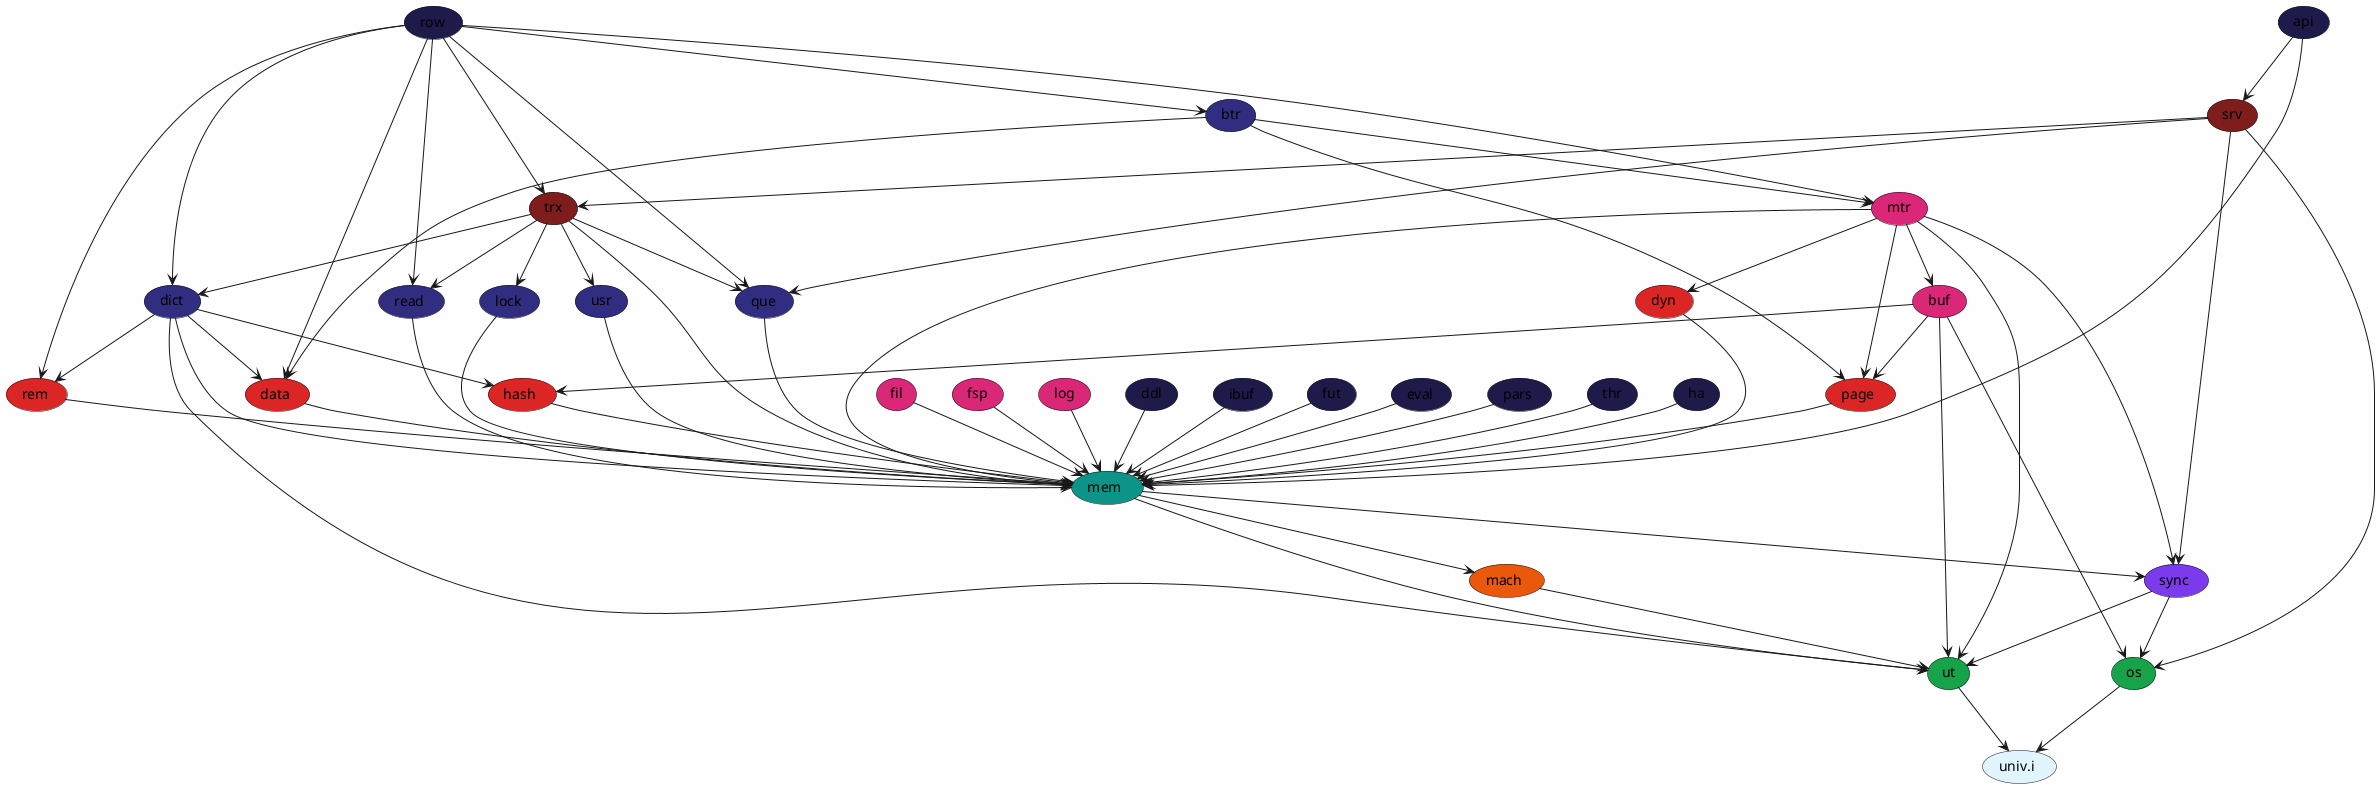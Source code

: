 @startuml InnoDB Dependencies
skinparam backgroundColor #FEFEFE
skinparam componentStyle uml2

' Components (using () syntax for components)
(univ.i) as univ #E1F5FE
(ut) as ut #16A34A
(os) as os #16A34A
(mach) as mach #EA580C
(sync) as sync_pkg #7C3AED
(mem) as mem #0D9488
(dyn) as dyn #DC2626
(page) as page #DC2626
(hash) as hash #DC2626
(data) as data_pkg #DC2626
(rem) as rem #DC2626
(buf) as buf #DB2777
(mtr) as mtr #DB2777
(fil) as fil #DB2777
(fsp) as fsp #DB2777
(log) as log #DB2777
(btr) as btr #312E81
(dict) as dict #312E81
(lock) as lock #312E81
(read) as read #312E81
(que) as que #312E81
(usr) as usr #312E81
(trx) as trx #7F1D1D
(srv) as srv #7F1D1D
(row) as row #1E1B4B
(api) as api #1E1B4B
(ddl) as ddl #1E1B4B
(ibuf) as ibuf #1E1B4B
(fut) as fut #1E1B4B
(eval) as eval #1E1B4B
(pars) as pars #1E1B4B
(thr) as thr #1E1B4B
(ha) as ha #1E1B4B

' Inverted Dependencies (arrows point from dependent to dependency)
ut --> univ
os --> univ
mach --> ut
sync_pkg --> ut
sync_pkg --> os
mem --> ut
mem --> sync_pkg
mem --> mach

dyn --> mem
page --> mem
hash --> mem
data_pkg --> mem
rem --> mem

buf --> hash
buf --> page
buf --> os
buf --> ut
mtr --> mem
mtr --> dyn
mtr --> buf
mtr --> sync_pkg
mtr --> page
mtr --> ut

fil --> mem
fsp --> mem
log --> mem

btr --> data_pkg
btr --> page
btr --> mtr

dict --> data_pkg
dict --> mem
dict --> rem
dict --> ut
dict --> hash
lock --> mem
read --> mem
que --> mem
usr --> mem

trx --> dict
trx --> lock
trx --> usr
trx --> que
trx --> mem
trx --> read

srv --> sync_pkg
srv --> os
srv --> que
srv --> trx

row --> data_pkg
row --> dict
row --> trx
row --> que
row --> mtr
row --> rem
row --> read
row --> btr

api --> mem
ddl --> mem
ibuf --> mem
fut --> mem
eval --> mem
pars --> mem
thr --> mem
ha --> mem

api --> srv

@enduml